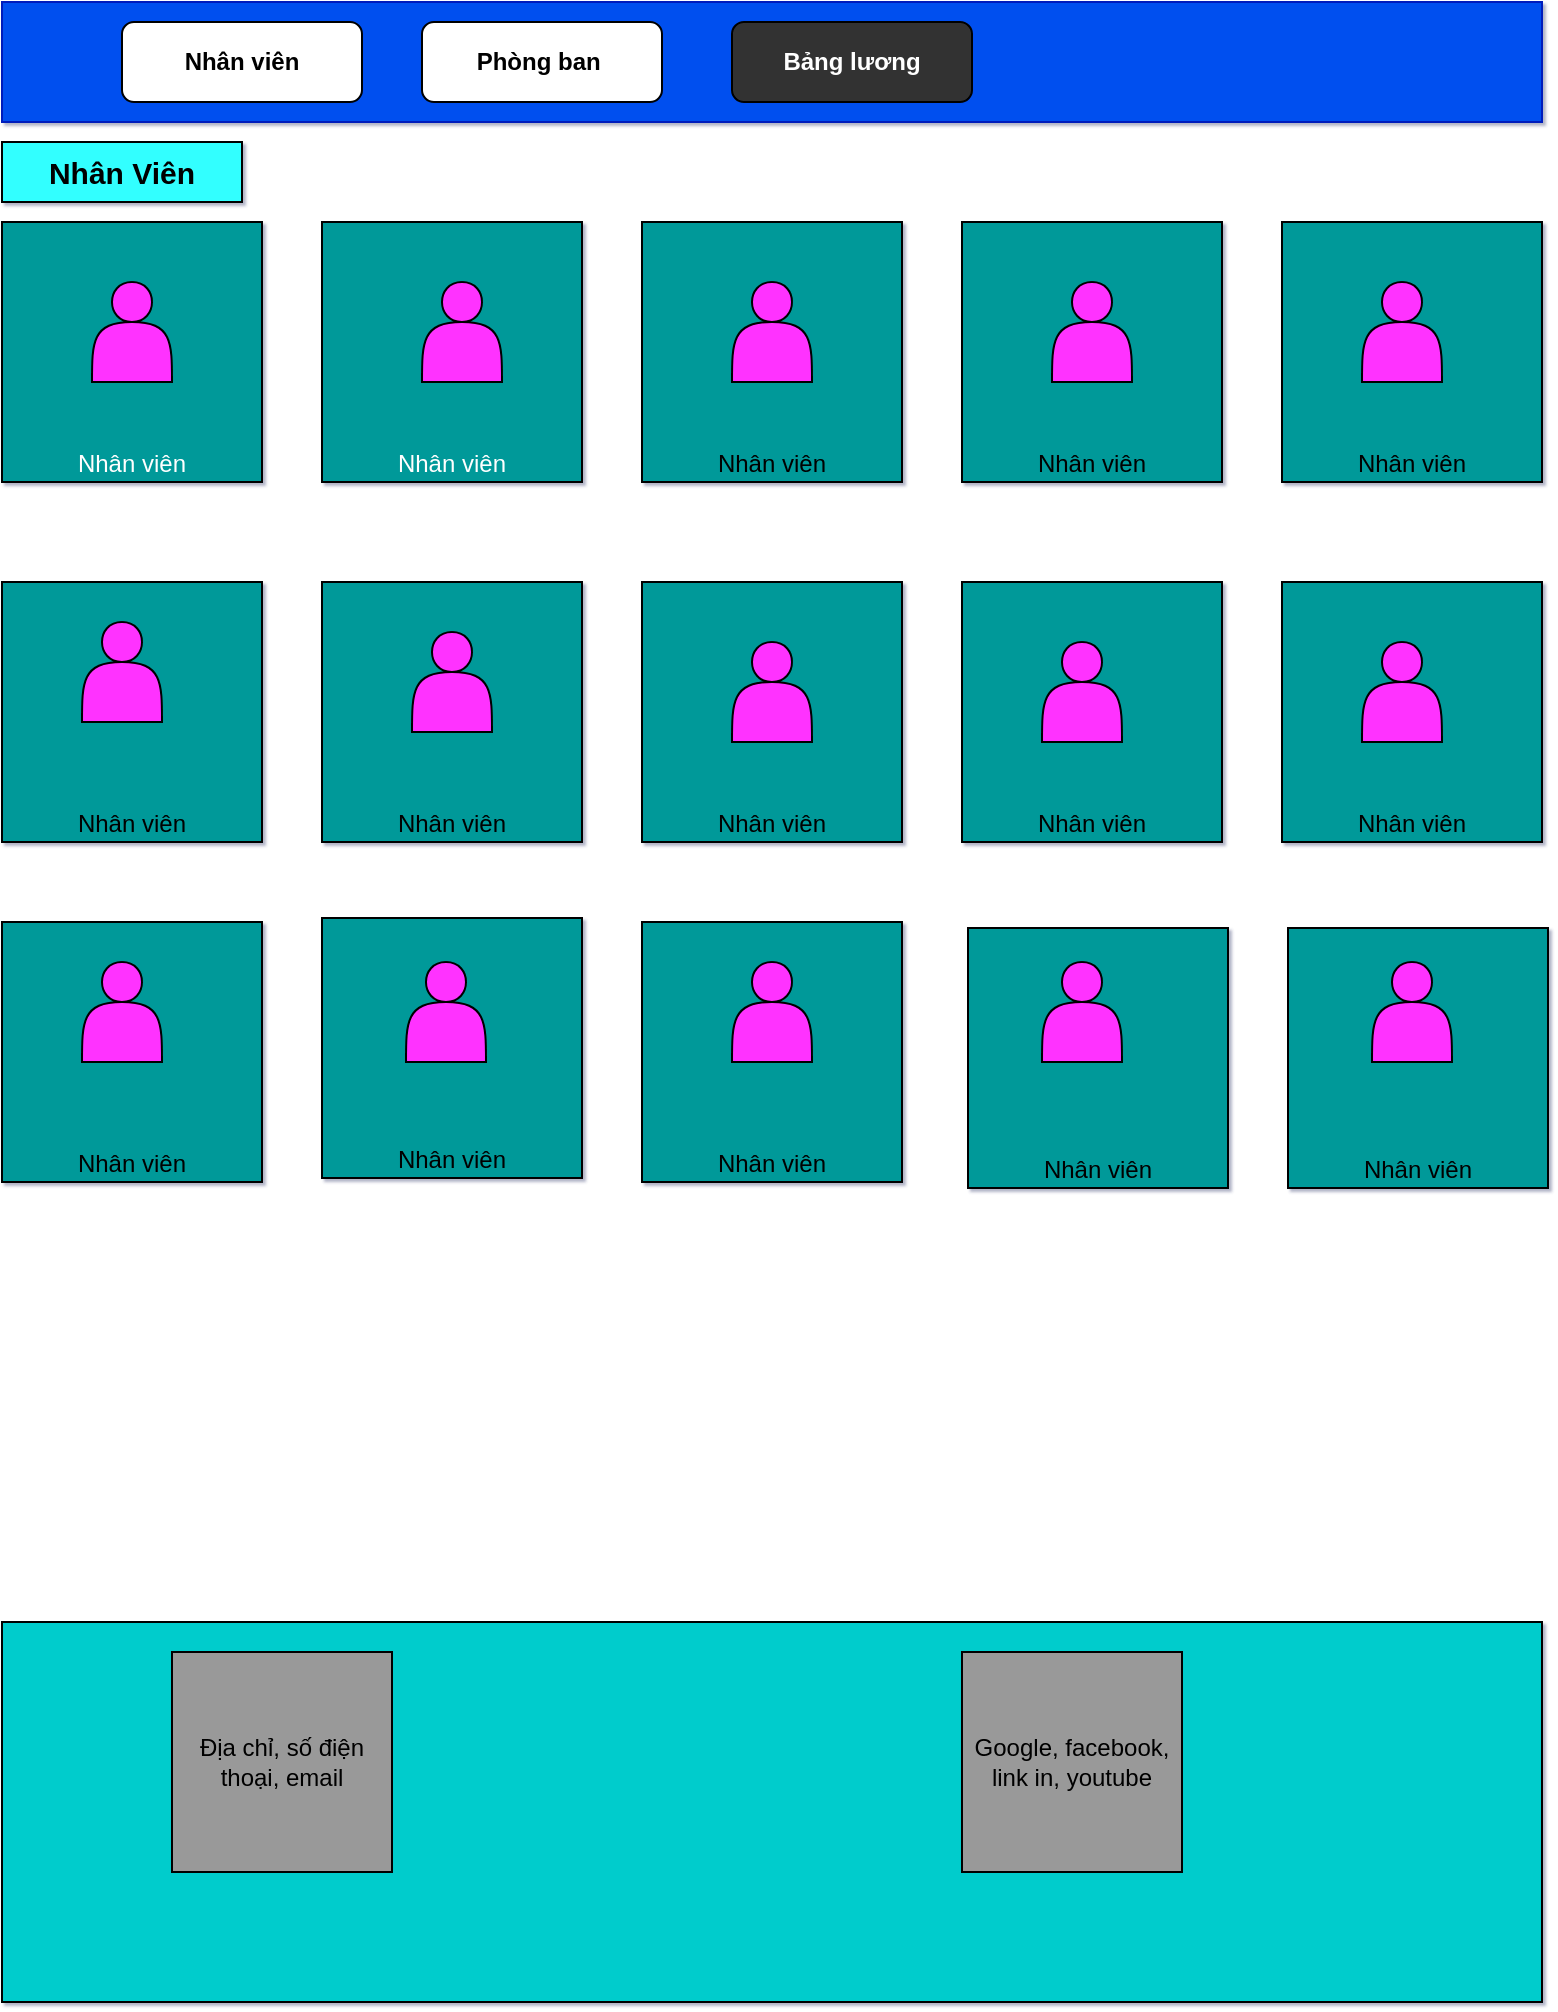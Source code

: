 <mxfile>
    <diagram id="ToFKnk3klWX5CJQfzEk8" name="Page-1">
        <mxGraphModel dx="308" dy="357" grid="0" gridSize="10" guides="1" tooltips="1" connect="1" arrows="1" fold="0" page="1" pageScale="1" pageWidth="850" pageHeight="1100" background="#ffffff" math="0" shadow="1">
            <root>
                <mxCell id="0"/>
                <mxCell id="1" parent="0"/>
                <mxCell id="2" value="" style="rounded=0;whiteSpace=wrap;html=1;fillColor=#0050ef;fontColor=#ffffff;strokeColor=#001DBC;" parent="1" vertex="1">
                    <mxGeometry x="40" y="10" width="770" height="60" as="geometry"/>
                </mxCell>
                <mxCell id="3" value="Nhân viên" style="rounded=1;whiteSpace=wrap;html=1;fontStyle=1" parent="1" vertex="1">
                    <mxGeometry x="100" y="20" width="120" height="40" as="geometry"/>
                </mxCell>
                <mxCell id="4" value="Phòng ban&lt;span style=&quot;white-space: pre&quot;&gt; &lt;/span&gt;" style="rounded=1;whiteSpace=wrap;html=1;fontStyle=1" parent="1" vertex="1">
                    <mxGeometry x="250" y="20" width="120" height="40" as="geometry"/>
                </mxCell>
                <mxCell id="5" value="Bảng lương" style="rounded=1;whiteSpace=wrap;html=1;fontStyle=1;fillColor=#333333;fontColor=#FFFFFF;" parent="1" vertex="1">
                    <mxGeometry x="405" y="20" width="120" height="40" as="geometry"/>
                </mxCell>
                <mxCell id="6" value="Nhân viên" style="whiteSpace=wrap;html=1;aspect=fixed;labelBackgroundColor=none;labelBorderColor=none;verticalAlign=bottom;fillColor=#009999;fontColor=#FFFFFF;" parent="1" vertex="1">
                    <mxGeometry x="40" y="120" width="130" height="130" as="geometry"/>
                </mxCell>
                <mxCell id="7" value="" style="shape=actor;whiteSpace=wrap;html=1;labelBackgroundColor=#33FFFF;labelBorderColor=#000099;fillColor=#FF33FF;" parent="1" vertex="1">
                    <mxGeometry x="85" y="150" width="40" height="50" as="geometry"/>
                </mxCell>
                <mxCell id="10" value="Nhân viên" style="whiteSpace=wrap;html=1;aspect=fixed;labelBackgroundColor=none;labelBorderColor=none;verticalAlign=bottom;fontColor=#FFFFFF;fillColor=#009999;" parent="1" vertex="1">
                    <mxGeometry x="200" y="120" width="130" height="130" as="geometry"/>
                </mxCell>
                <mxCell id="11" value="" style="shape=actor;whiteSpace=wrap;html=1;labelBackgroundColor=#33FFFF;labelBorderColor=#000099;fillColor=#FF33FF;" parent="1" vertex="1">
                    <mxGeometry x="250" y="150" width="40" height="50" as="geometry"/>
                </mxCell>
                <mxCell id="12" value="Nhân viên" style="whiteSpace=wrap;html=1;aspect=fixed;labelBackgroundColor=none;labelBorderColor=none;verticalAlign=bottom;fillColor=#009999;" parent="1" vertex="1">
                    <mxGeometry x="360" y="120" width="130" height="130" as="geometry"/>
                </mxCell>
                <mxCell id="13" value="" style="shape=actor;whiteSpace=wrap;html=1;labelBackgroundColor=#33FFFF;labelBorderColor=#000099;fillColor=#FF33FF;" parent="1" vertex="1">
                    <mxGeometry x="405" y="150" width="40" height="50" as="geometry"/>
                </mxCell>
                <mxCell id="14" value="Nhân viên" style="whiteSpace=wrap;html=1;aspect=fixed;labelBackgroundColor=none;labelBorderColor=none;verticalAlign=bottom;fillColor=#009999;" parent="1" vertex="1">
                    <mxGeometry x="520" y="120" width="130" height="130" as="geometry"/>
                </mxCell>
                <mxCell id="15" value="Nhân viên" style="whiteSpace=wrap;html=1;aspect=fixed;labelBackgroundColor=none;labelBorderColor=none;verticalAlign=bottom;fillColor=#009999;" parent="1" vertex="1">
                    <mxGeometry x="680" y="120" width="130" height="130" as="geometry"/>
                </mxCell>
                <mxCell id="16" value="" style="shape=actor;whiteSpace=wrap;html=1;labelBackgroundColor=#33FFFF;labelBorderColor=#000099;fillColor=#FF33FF;" parent="1" vertex="1">
                    <mxGeometry x="565" y="150" width="40" height="50" as="geometry"/>
                </mxCell>
                <mxCell id="17" value="" style="shape=actor;whiteSpace=wrap;html=1;labelBackgroundColor=#33FFFF;labelBorderColor=#000099;fillColor=#FF33FF;" parent="1" vertex="1">
                    <mxGeometry x="720" y="150" width="40" height="50" as="geometry"/>
                </mxCell>
                <mxCell id="18" value="Nhân Viên" style="rounded=0;whiteSpace=wrap;html=1;labelBackgroundColor=none;labelBorderColor=none;fontColor=#000000;fontStyle=1;fontSize=15;fillColor=#33FFFF;" parent="1" vertex="1">
                    <mxGeometry x="40" y="80" width="120" height="30" as="geometry"/>
                </mxCell>
                <mxCell id="19" value="Nhân viên" style="whiteSpace=wrap;html=1;aspect=fixed;labelBackgroundColor=none;labelBorderColor=none;verticalAlign=bottom;fillColor=#009999;" parent="1" vertex="1">
                    <mxGeometry x="40" y="300" width="130" height="130" as="geometry"/>
                </mxCell>
                <mxCell id="20" value="" style="shape=actor;whiteSpace=wrap;html=1;labelBackgroundColor=#33FFFF;labelBorderColor=#000099;fillColor=#FF33FF;" parent="1" vertex="1">
                    <mxGeometry x="80" y="320" width="40" height="50" as="geometry"/>
                </mxCell>
                <mxCell id="21" value="" style="shape=actor;whiteSpace=wrap;html=1;labelBackgroundColor=#33FFFF;labelBorderColor=#000099;" parent="1" vertex="1">
                    <mxGeometry x="235" y="320" width="40" height="50" as="geometry"/>
                </mxCell>
                <mxCell id="22" value="Nhân viên" style="whiteSpace=wrap;html=1;aspect=fixed;labelBackgroundColor=none;labelBorderColor=none;verticalAlign=bottom;fillColor=#009999;" parent="1" vertex="1">
                    <mxGeometry x="200" y="300" width="130" height="130" as="geometry"/>
                </mxCell>
                <mxCell id="23" value="" style="shape=actor;whiteSpace=wrap;html=1;labelBackgroundColor=#33FFFF;labelBorderColor=#000099;fillColor=#FF33FF;" parent="1" vertex="1">
                    <mxGeometry x="245" y="325" width="40" height="50" as="geometry"/>
                </mxCell>
                <mxCell id="24" value="Nhân viên" style="whiteSpace=wrap;html=1;aspect=fixed;labelBackgroundColor=none;labelBorderColor=none;verticalAlign=bottom;fillColor=#009999;" parent="1" vertex="1">
                    <mxGeometry x="360" y="300" width="130" height="130" as="geometry"/>
                </mxCell>
                <mxCell id="25" value="" style="shape=actor;whiteSpace=wrap;html=1;labelBackgroundColor=#33FFFF;labelBorderColor=#000099;fillColor=#FF33FF;" parent="1" vertex="1">
                    <mxGeometry x="405" y="330" width="40" height="50" as="geometry"/>
                </mxCell>
                <mxCell id="26" value="Nhân viên" style="whiteSpace=wrap;html=1;aspect=fixed;labelBackgroundColor=none;labelBorderColor=none;verticalAlign=bottom;fillColor=#009999;" parent="1" vertex="1">
                    <mxGeometry x="520" y="300" width="130" height="130" as="geometry"/>
                </mxCell>
                <mxCell id="27" value="" style="shape=actor;whiteSpace=wrap;html=1;labelBackgroundColor=#33FFFF;labelBorderColor=#000099;fillColor=#FF33FF;" parent="1" vertex="1">
                    <mxGeometry x="560" y="330" width="40" height="50" as="geometry"/>
                </mxCell>
                <mxCell id="28" value="Nhân viên" style="whiteSpace=wrap;html=1;aspect=fixed;labelBackgroundColor=none;labelBorderColor=none;verticalAlign=bottom;fillColor=#009999;" parent="1" vertex="1">
                    <mxGeometry x="680" y="300" width="130" height="130" as="geometry"/>
                </mxCell>
                <mxCell id="29" value="" style="shape=actor;whiteSpace=wrap;html=1;labelBackgroundColor=#33FFFF;labelBorderColor=#000099;fillColor=#FF33FF;" parent="1" vertex="1">
                    <mxGeometry x="720" y="330" width="40" height="50" as="geometry"/>
                </mxCell>
                <mxCell id="30" value="Nhân viên" style="whiteSpace=wrap;html=1;aspect=fixed;labelBackgroundColor=none;labelBorderColor=none;verticalAlign=bottom;fillColor=#009999;" parent="1" vertex="1">
                    <mxGeometry x="40" y="470" width="130" height="130" as="geometry"/>
                </mxCell>
                <mxCell id="31" value="" style="shape=actor;whiteSpace=wrap;html=1;labelBackgroundColor=#33FFFF;labelBorderColor=#000099;fillColor=#FF33FF;" parent="1" vertex="1">
                    <mxGeometry x="80" y="490" width="40" height="50" as="geometry"/>
                </mxCell>
                <mxCell id="32" value="Nhân viên" style="whiteSpace=wrap;html=1;aspect=fixed;labelBackgroundColor=none;labelBorderColor=none;verticalAlign=bottom;fillColor=#009999;" parent="1" vertex="1">
                    <mxGeometry x="200" y="468" width="130" height="130" as="geometry"/>
                </mxCell>
                <mxCell id="33" value="" style="shape=actor;whiteSpace=wrap;html=1;labelBackgroundColor=#33FFFF;labelBorderColor=#000099;fillColor=#FF33FF;" parent="1" vertex="1">
                    <mxGeometry x="242" y="490" width="40" height="50" as="geometry"/>
                </mxCell>
                <mxCell id="34" value="Nhân viên" style="whiteSpace=wrap;html=1;aspect=fixed;labelBackgroundColor=none;labelBorderColor=none;verticalAlign=bottom;fillColor=#009999;" parent="1" vertex="1">
                    <mxGeometry x="360" y="470" width="130" height="130" as="geometry"/>
                </mxCell>
                <mxCell id="35" value="" style="shape=actor;whiteSpace=wrap;html=1;labelBackgroundColor=#33FFFF;labelBorderColor=#000099;fillColor=#FF33FF;" parent="1" vertex="1">
                    <mxGeometry x="405" y="490" width="40" height="50" as="geometry"/>
                </mxCell>
                <mxCell id="36" value="Nhân viên" style="whiteSpace=wrap;html=1;aspect=fixed;labelBackgroundColor=none;labelBorderColor=none;verticalAlign=bottom;fillColor=#009999;" parent="1" vertex="1">
                    <mxGeometry x="523" y="473" width="130" height="130" as="geometry"/>
                </mxCell>
                <mxCell id="37" value="Nhân viên" style="whiteSpace=wrap;html=1;aspect=fixed;labelBackgroundColor=none;labelBorderColor=none;verticalAlign=bottom;fillColor=#009999;" parent="1" vertex="1">
                    <mxGeometry x="683" y="473" width="130" height="130" as="geometry"/>
                </mxCell>
                <mxCell id="38" value="" style="shape=actor;whiteSpace=wrap;html=1;labelBackgroundColor=#33FFFF;labelBorderColor=#000099;fillColor=#FF33FF;" parent="1" vertex="1">
                    <mxGeometry x="560" y="490" width="40" height="50" as="geometry"/>
                </mxCell>
                <mxCell id="39" value="" style="rounded=0;whiteSpace=wrap;html=1;labelBackgroundColor=#007FFF;labelBorderColor=none;fontColor=#FFFFFF;shadow=0;fillColor=#00CCCC;" parent="1" vertex="1">
                    <mxGeometry x="40" y="820" width="770" height="190" as="geometry"/>
                </mxCell>
                <mxCell id="41" value="Địa chỉ, số điện thoại, email" style="whiteSpace=wrap;html=1;aspect=fixed;labelBackgroundColor=none;labelBorderColor=none;fontColor=#000000;fillColor=#999999;" parent="1" vertex="1">
                    <mxGeometry x="125" y="835" width="110" height="110" as="geometry"/>
                </mxCell>
                <mxCell id="42" value="Google, facebook, link in, youtube" style="whiteSpace=wrap;html=1;aspect=fixed;labelBackgroundColor=none;labelBorderColor=none;fontColor=#000000;fillColor=#999999;" parent="1" vertex="1">
                    <mxGeometry x="520" y="835" width="110" height="110" as="geometry"/>
                </mxCell>
                <mxCell id="43" value="" style="shape=actor;whiteSpace=wrap;html=1;labelBackgroundColor=#33FFFF;labelBorderColor=#000099;fillColor=#FF33FF;" parent="1" vertex="1">
                    <mxGeometry x="725" y="490" width="40" height="50" as="geometry"/>
                </mxCell>
            </root>
        </mxGraphModel>
    </diagram>
</mxfile>